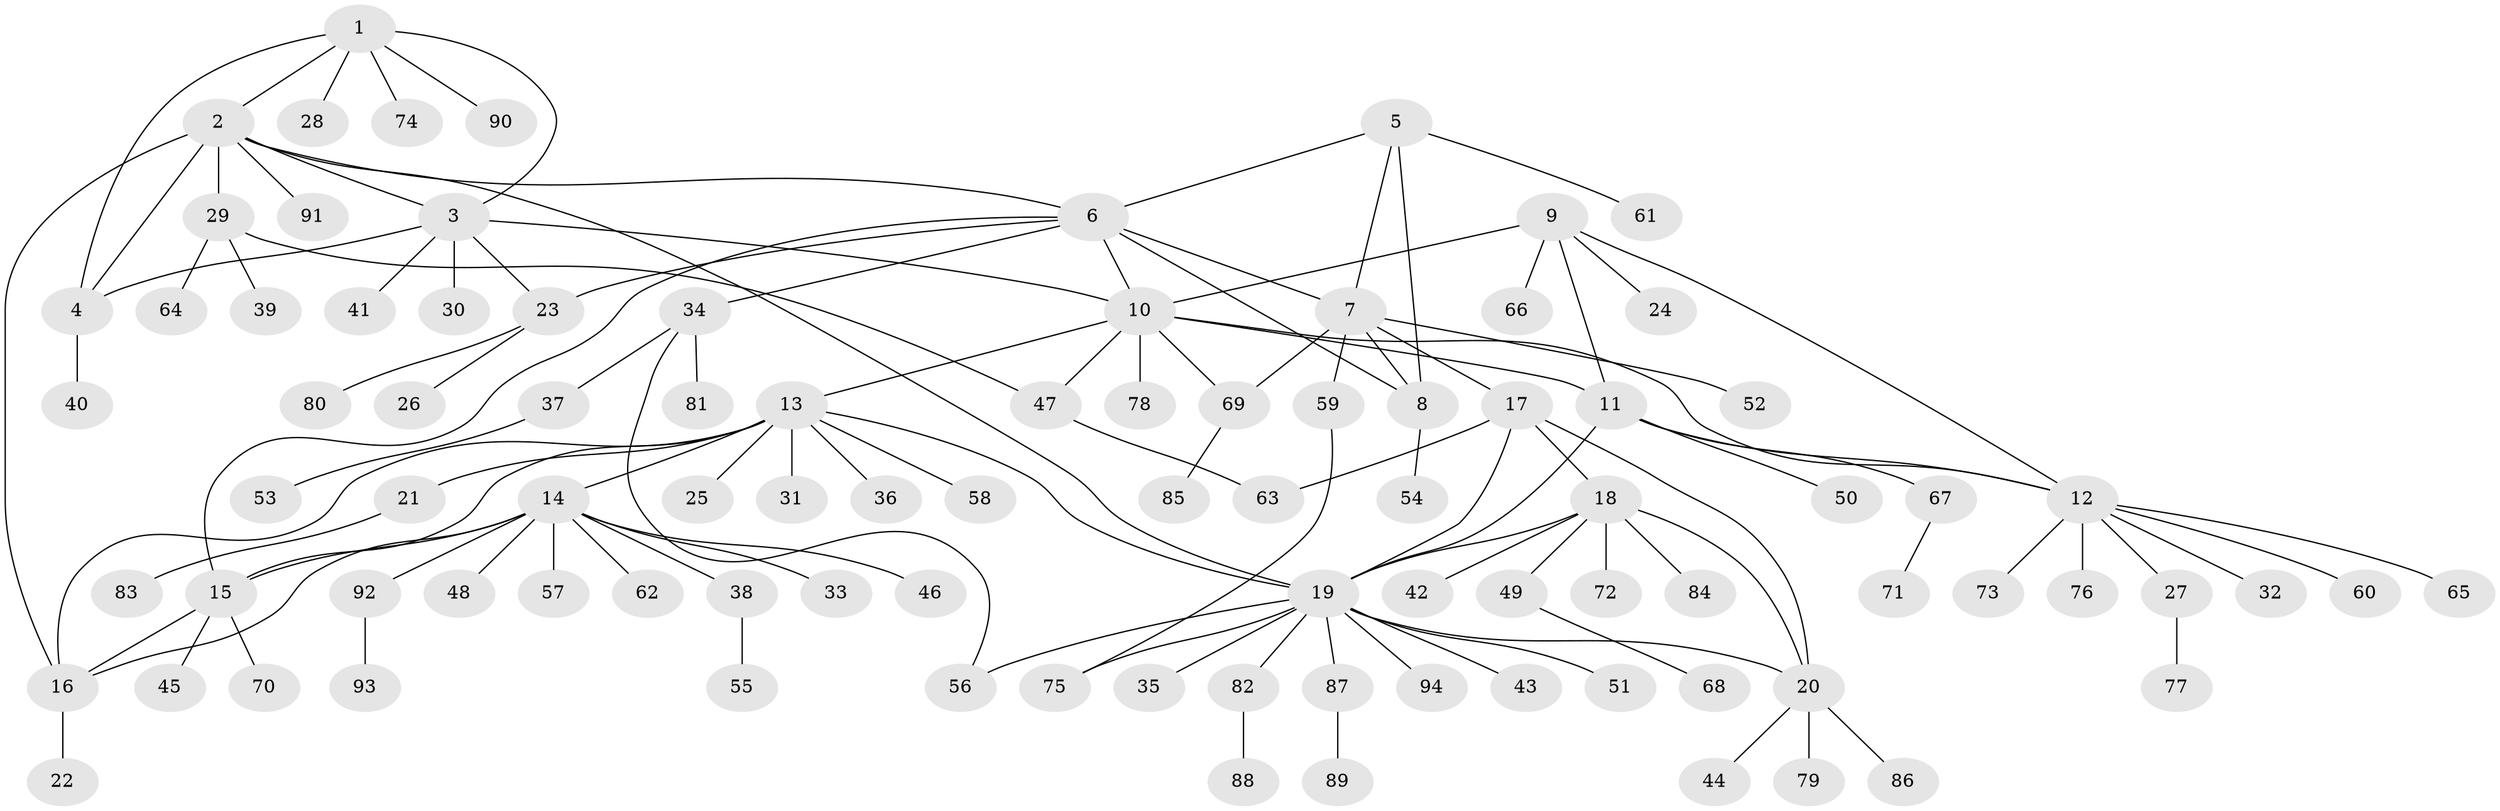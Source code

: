 // coarse degree distribution, {4: 0.028169014084507043, 7: 0.08450704225352113, 10: 0.014084507042253521, 2: 0.08450704225352113, 9: 0.014084507042253521, 16: 0.014084507042253521, 3: 0.056338028169014086, 5: 0.014084507042253521, 12: 0.014084507042253521, 1: 0.676056338028169}
// Generated by graph-tools (version 1.1) at 2025/42/03/06/25 10:42:09]
// undirected, 94 vertices, 120 edges
graph export_dot {
graph [start="1"]
  node [color=gray90,style=filled];
  1;
  2;
  3;
  4;
  5;
  6;
  7;
  8;
  9;
  10;
  11;
  12;
  13;
  14;
  15;
  16;
  17;
  18;
  19;
  20;
  21;
  22;
  23;
  24;
  25;
  26;
  27;
  28;
  29;
  30;
  31;
  32;
  33;
  34;
  35;
  36;
  37;
  38;
  39;
  40;
  41;
  42;
  43;
  44;
  45;
  46;
  47;
  48;
  49;
  50;
  51;
  52;
  53;
  54;
  55;
  56;
  57;
  58;
  59;
  60;
  61;
  62;
  63;
  64;
  65;
  66;
  67;
  68;
  69;
  70;
  71;
  72;
  73;
  74;
  75;
  76;
  77;
  78;
  79;
  80;
  81;
  82;
  83;
  84;
  85;
  86;
  87;
  88;
  89;
  90;
  91;
  92;
  93;
  94;
  1 -- 2;
  1 -- 3;
  1 -- 4;
  1 -- 28;
  1 -- 74;
  1 -- 90;
  2 -- 3;
  2 -- 4;
  2 -- 6;
  2 -- 16;
  2 -- 19;
  2 -- 29;
  2 -- 91;
  3 -- 4;
  3 -- 10;
  3 -- 23;
  3 -- 30;
  3 -- 41;
  4 -- 40;
  5 -- 6;
  5 -- 7;
  5 -- 8;
  5 -- 61;
  6 -- 7;
  6 -- 8;
  6 -- 10;
  6 -- 15;
  6 -- 23;
  6 -- 34;
  7 -- 8;
  7 -- 17;
  7 -- 52;
  7 -- 59;
  7 -- 69;
  8 -- 54;
  9 -- 10;
  9 -- 11;
  9 -- 12;
  9 -- 24;
  9 -- 66;
  10 -- 11;
  10 -- 12;
  10 -- 13;
  10 -- 47;
  10 -- 69;
  10 -- 78;
  11 -- 12;
  11 -- 19;
  11 -- 50;
  11 -- 67;
  12 -- 27;
  12 -- 32;
  12 -- 60;
  12 -- 65;
  12 -- 73;
  12 -- 76;
  13 -- 14;
  13 -- 15;
  13 -- 16;
  13 -- 19;
  13 -- 21;
  13 -- 25;
  13 -- 31;
  13 -- 36;
  13 -- 58;
  14 -- 15;
  14 -- 16;
  14 -- 33;
  14 -- 38;
  14 -- 46;
  14 -- 48;
  14 -- 57;
  14 -- 62;
  14 -- 92;
  15 -- 16;
  15 -- 45;
  15 -- 70;
  16 -- 22;
  17 -- 18;
  17 -- 19;
  17 -- 20;
  17 -- 63;
  18 -- 19;
  18 -- 20;
  18 -- 42;
  18 -- 49;
  18 -- 72;
  18 -- 84;
  19 -- 20;
  19 -- 35;
  19 -- 43;
  19 -- 51;
  19 -- 56;
  19 -- 75;
  19 -- 82;
  19 -- 87;
  19 -- 94;
  20 -- 44;
  20 -- 79;
  20 -- 86;
  21 -- 83;
  23 -- 26;
  23 -- 80;
  27 -- 77;
  29 -- 39;
  29 -- 47;
  29 -- 64;
  34 -- 37;
  34 -- 56;
  34 -- 81;
  37 -- 53;
  38 -- 55;
  47 -- 63;
  49 -- 68;
  59 -- 75;
  67 -- 71;
  69 -- 85;
  82 -- 88;
  87 -- 89;
  92 -- 93;
}
